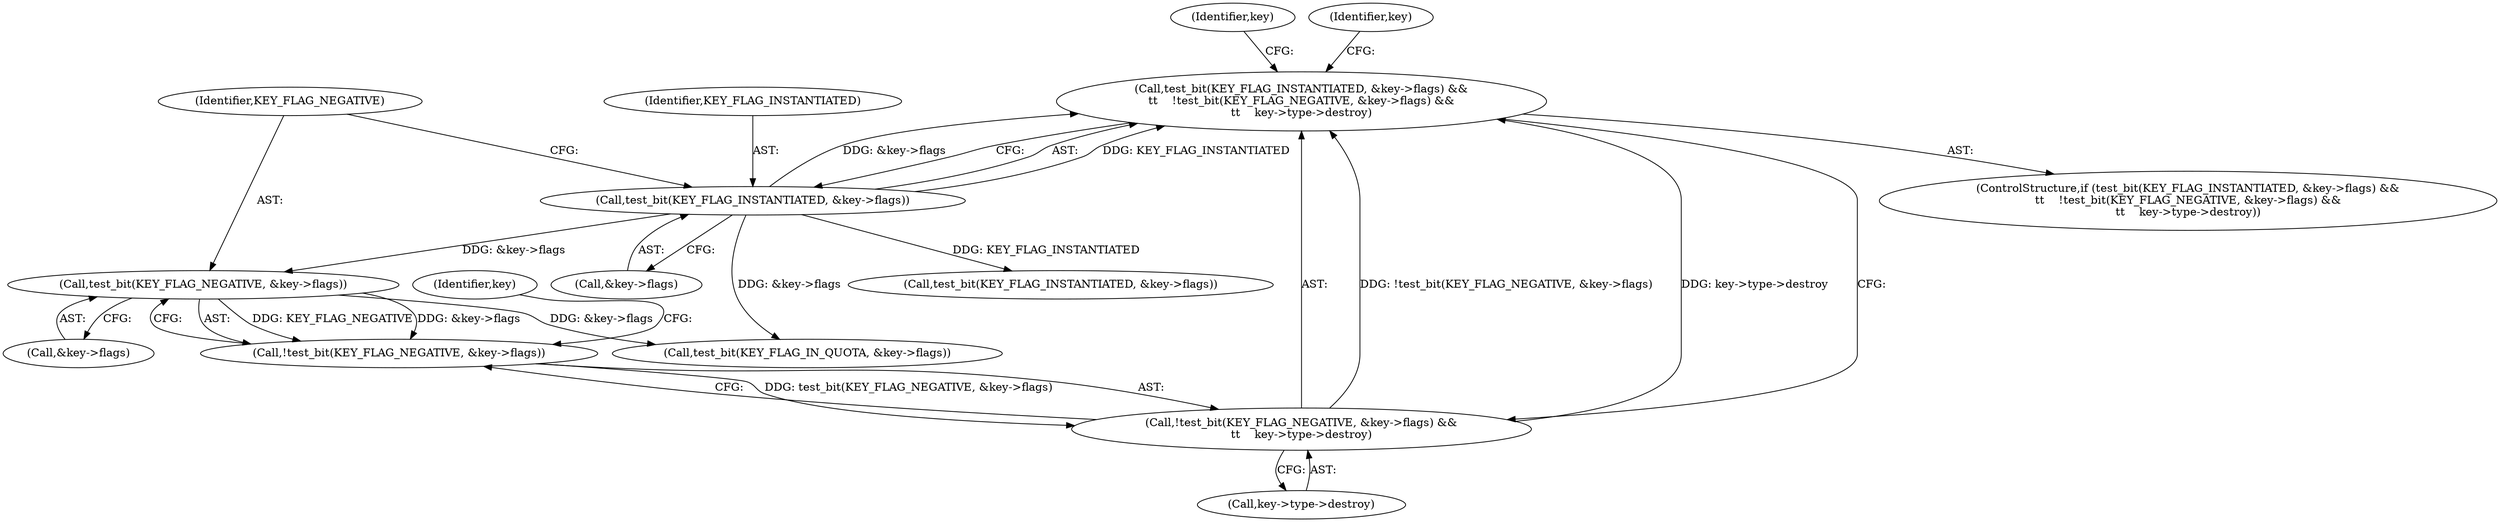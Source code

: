 digraph "1_linux_363b02dab09b3226f3bd1420dad9c72b79a42a76_3@del" {
"1000123" [label="(Call,test_bit(KEY_FLAG_INSTANTIATED, &key->flags) &&\n\t\t    !test_bit(KEY_FLAG_NEGATIVE, &key->flags) &&\n\t\t    key->type->destroy)"];
"1000124" [label="(Call,test_bit(KEY_FLAG_INSTANTIATED, &key->flags))"];
"1000130" [label="(Call,!test_bit(KEY_FLAG_NEGATIVE, &key->flags) &&\n\t\t    key->type->destroy)"];
"1000131" [label="(Call,!test_bit(KEY_FLAG_NEGATIVE, &key->flags))"];
"1000132" [label="(Call,test_bit(KEY_FLAG_NEGATIVE, &key->flags))"];
"1000192" [label="(Call,test_bit(KEY_FLAG_INSTANTIATED, &key->flags))"];
"1000138" [label="(Call,key->type->destroy)"];
"1000132" [label="(Call,test_bit(KEY_FLAG_NEGATIVE, &key->flags))"];
"1000148" [label="(Call,test_bit(KEY_FLAG_IN_QUOTA, &key->flags))"];
"1000123" [label="(Call,test_bit(KEY_FLAG_INSTANTIATED, &key->flags) &&\n\t\t    !test_bit(KEY_FLAG_NEGATIVE, &key->flags) &&\n\t\t    key->type->destroy)"];
"1000131" [label="(Call,!test_bit(KEY_FLAG_NEGATIVE, &key->flags))"];
"1000126" [label="(Call,&key->flags)"];
"1000146" [label="(Identifier,key)"];
"1000144" [label="(Identifier,key)"];
"1000124" [label="(Call,test_bit(KEY_FLAG_INSTANTIATED, &key->flags))"];
"1000133" [label="(Identifier,KEY_FLAG_NEGATIVE)"];
"1000125" [label="(Identifier,KEY_FLAG_INSTANTIATED)"];
"1000122" [label="(ControlStructure,if (test_bit(KEY_FLAG_INSTANTIATED, &key->flags) &&\n\t\t    !test_bit(KEY_FLAG_NEGATIVE, &key->flags) &&\n\t\t    key->type->destroy))"];
"1000130" [label="(Call,!test_bit(KEY_FLAG_NEGATIVE, &key->flags) &&\n\t\t    key->type->destroy)"];
"1000140" [label="(Identifier,key)"];
"1000134" [label="(Call,&key->flags)"];
"1000123" -> "1000122"  [label="AST: "];
"1000123" -> "1000124"  [label="CFG: "];
"1000123" -> "1000130"  [label="CFG: "];
"1000124" -> "1000123"  [label="AST: "];
"1000130" -> "1000123"  [label="AST: "];
"1000144" -> "1000123"  [label="CFG: "];
"1000146" -> "1000123"  [label="CFG: "];
"1000124" -> "1000123"  [label="DDG: KEY_FLAG_INSTANTIATED"];
"1000124" -> "1000123"  [label="DDG: &key->flags"];
"1000130" -> "1000123"  [label="DDG: !test_bit(KEY_FLAG_NEGATIVE, &key->flags)"];
"1000130" -> "1000123"  [label="DDG: key->type->destroy"];
"1000124" -> "1000126"  [label="CFG: "];
"1000125" -> "1000124"  [label="AST: "];
"1000126" -> "1000124"  [label="AST: "];
"1000133" -> "1000124"  [label="CFG: "];
"1000124" -> "1000132"  [label="DDG: &key->flags"];
"1000124" -> "1000148"  [label="DDG: &key->flags"];
"1000124" -> "1000192"  [label="DDG: KEY_FLAG_INSTANTIATED"];
"1000130" -> "1000131"  [label="CFG: "];
"1000130" -> "1000138"  [label="CFG: "];
"1000131" -> "1000130"  [label="AST: "];
"1000138" -> "1000130"  [label="AST: "];
"1000131" -> "1000130"  [label="DDG: test_bit(KEY_FLAG_NEGATIVE, &key->flags)"];
"1000131" -> "1000132"  [label="CFG: "];
"1000132" -> "1000131"  [label="AST: "];
"1000140" -> "1000131"  [label="CFG: "];
"1000132" -> "1000131"  [label="DDG: KEY_FLAG_NEGATIVE"];
"1000132" -> "1000131"  [label="DDG: &key->flags"];
"1000132" -> "1000134"  [label="CFG: "];
"1000133" -> "1000132"  [label="AST: "];
"1000134" -> "1000132"  [label="AST: "];
"1000132" -> "1000148"  [label="DDG: &key->flags"];
}
